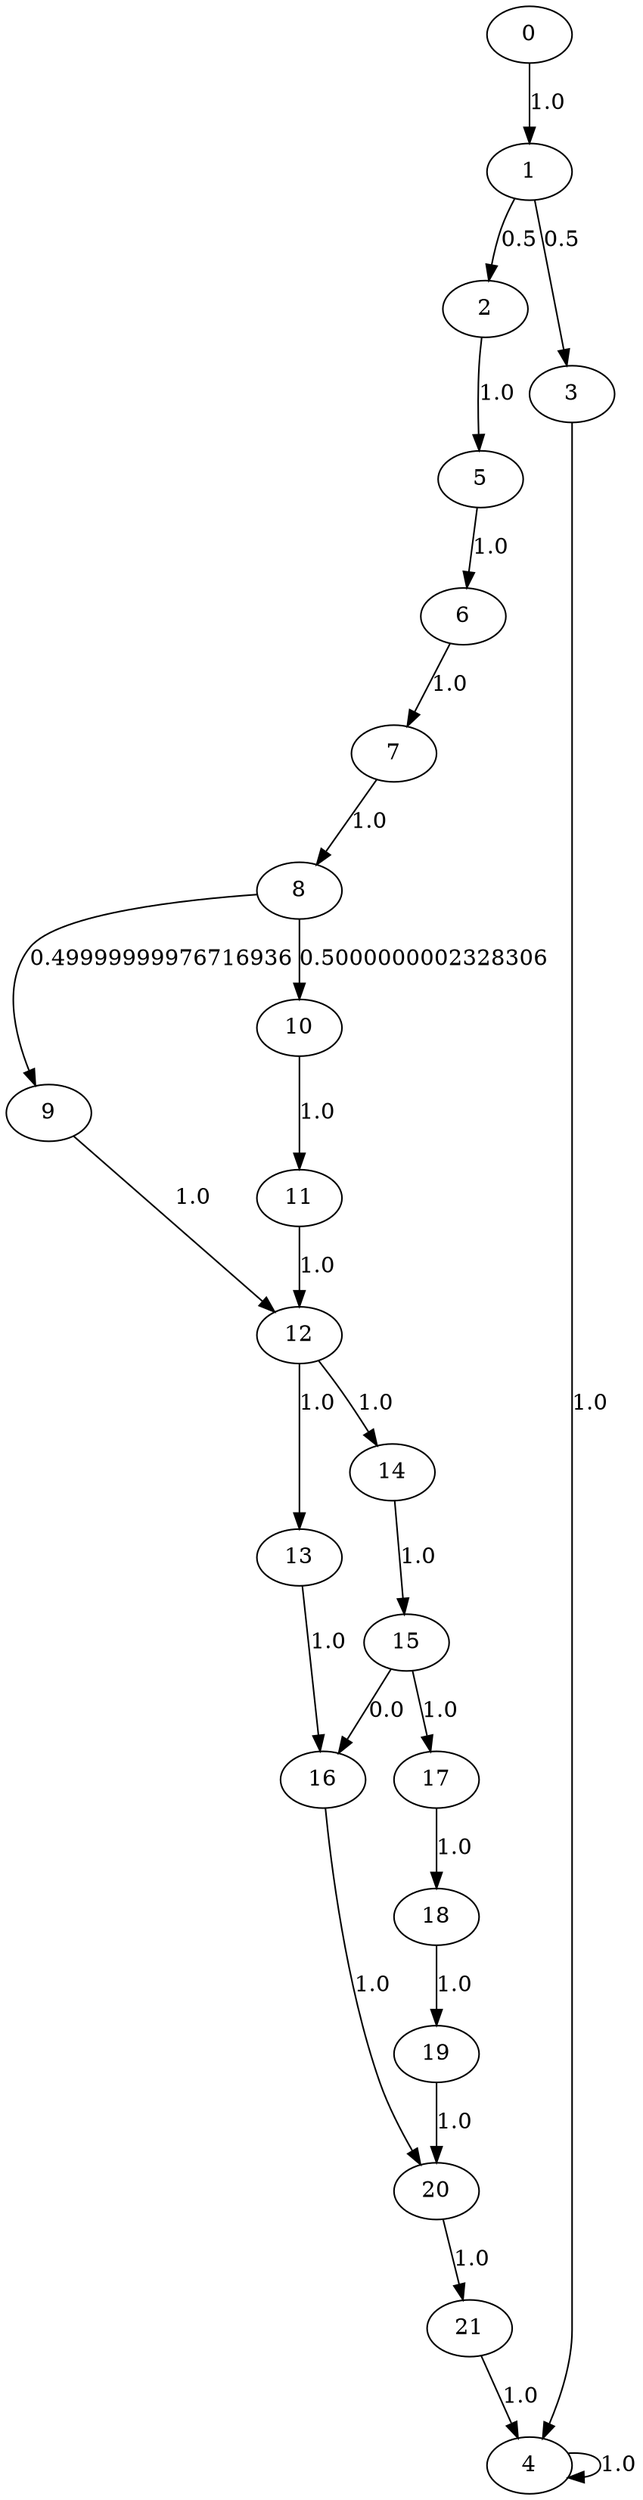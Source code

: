 digraph {
	0 -> 1[label= "1.0"];
	1 -> 2[label= "0.5"];
	1 -> 3[label= "0.5"];
	3 -> 4[label= "1.0"];
	2 -> 5[label= "1.0"];
	5 -> 6[label= "1.0"];
	6 -> 7[label= "1.0"];
	7 -> 8[label= "1.0"];
	8 -> 9[label= "0.49999999976716936"];
	8 -> 10[label= "0.5000000002328306"];
	10 -> 11[label= "1.0"];
	11 -> 12[label= "1.0"];
	9 -> 12[label= "1.0"];
	12 -> 13[label= "1.0"];
	12 -> 14[label= "1.0"];
	14 -> 15[label= "1.0"];
	15 -> 16[label= "0.0"];
	15 -> 17[label= "1.0"];
	17 -> 18[label= "1.0"];
	18 -> 19[label= "1.0"];
	19 -> 20[label= "1.0"];
	13 -> 16[label= "1.0"];
	16 -> 20[label= "1.0"];
	20 -> 21[label= "1.0"];
	21 -> 4[label= "1.0"];
	4 -> 4[label= "1.0"];
}